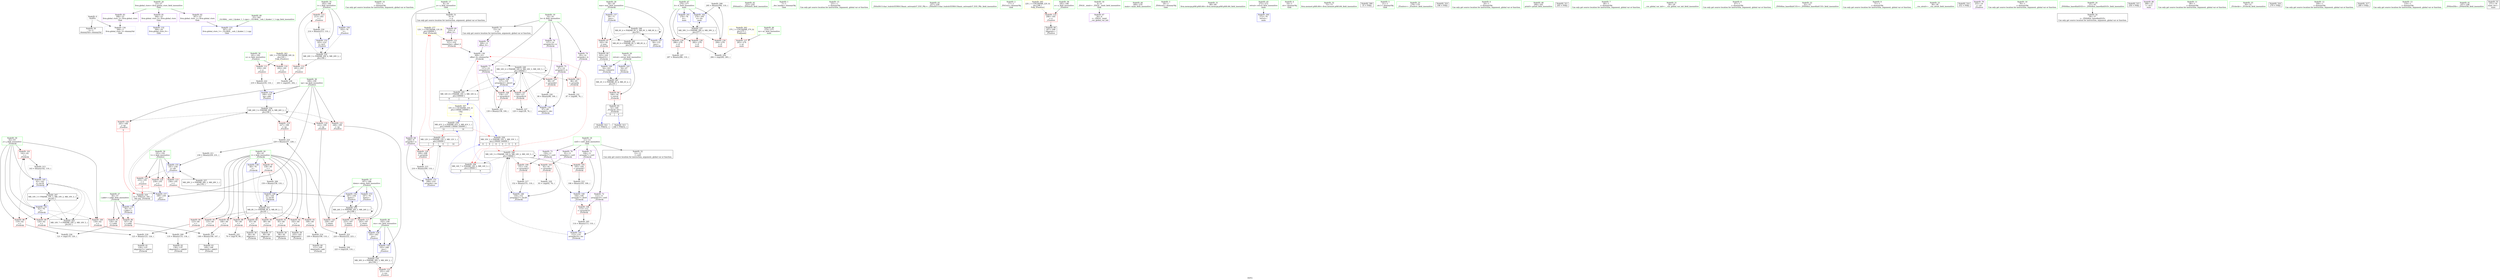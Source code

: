 digraph "SVFG" {
	label="SVFG";

	Node0x55a95d3d2b80 [shape=record,color=grey,label="{NodeID: 0\nNullPtr}"];
	Node0x55a95d3d2b80 -> Node0x55a95d3f5a70[style=solid];
	Node0x55a95d3d2b80 -> Node0x55a95d3fb0b0[style=solid];
	Node0x55a95d413070 [shape=record,color=yellow,style=double,label="{NodeID: 263\n18V_1 = ENCHI(MR_18V_0)\npts\{182 \}\nFun[_Z5solvev]}"];
	Node0x55a95d413070 -> Node0x55a95d3f53b0[style=dashed];
	Node0x55a95d413070 -> Node0x55a95d3f5480[style=dashed];
	Node0x55a95d3f4920 [shape=record,color=red,label="{NodeID: 97\n158\<--60\n\<--i\n_Z5checki\n}"];
	Node0x55a95d3f4920 -> Node0x55a95d3f9060[style=solid];
	Node0x55a95d3f2920 [shape=record,color=green,label="{NodeID: 14\n155\<--1\n\<--dummyObj\nCan only get source location for instruction, argument, global var or function.}"];
	Node0x55a95d413d40 [shape=record,color=yellow,style=double,label="{NodeID: 277\n12V_1 = ENCHI(MR_12V_0)\npts\{100000 \}\nFun[_Z5checki]}"];
	Node0x55a95d413d40 -> Node0x55a95d3fade0[style=dashed];
	Node0x55a95d3f5480 [shape=record,color=red,label="{NodeID: 111\n218\<--181\n\<--n\n_Z5solvev\n}"];
	Node0x55a95d3f5480 -> Node0x55a95d4016d0[style=solid];
	Node0x55a95d3f36c0 [shape=record,color=green,label="{NodeID: 28\n58\<--59\nwas\<--was_field_insensitive\n_Z5checki\n}"];
	Node0x55a95d3f36c0 -> Node0x55a95d3f7a00[style=solid];
	Node0x55a95d3f36c0 -> Node0x55a95d3fb350[style=solid];
	Node0x55a95d3f36c0 -> Node0x55a95d3fbb70[style=solid];
	Node0x55a95d4001d0 [shape=record,color=grey,label="{NodeID: 208\n295 = Binary(294, 110, )\n}"];
	Node0x55a95d4001d0 -> Node0x55a95d3fc7a0[style=solid];
	Node0x55a95d3fa900 [shape=record,color=red,label="{NodeID: 125\n251\<--193\n\<--res\n_Z5solvev\n}"];
	Node0x55a95d3f42e0 [shape=record,color=green,label="{NodeID: 42\n253\<--254\n_ZNSolsEi\<--_ZNSolsEi_field_insensitive\n}"];
	Node0x55a95d4016d0 [shape=record,color=grey,label="{NodeID: 222\n219 = Binary(218, 110, )\n}"];
	Node0x55a95d4016d0 -> Node0x55a95d3fc120[style=solid];
	Node0x55a95d3fb4f0 [shape=record,color=blue,label="{NodeID: 139\n97\<--99\narrayidx5\<--dec\n_Z5checki\n}"];
	Node0x55a95d3fb4f0 -> Node0x55a95d40ec20[style=dashed];
	Node0x55a95d3f6040 [shape=record,color=black,label="{NodeID: 56\n84\<--83\nidxprom\<--\n_Z5checki\n}"];
	Node0x55a95d3fc050 [shape=record,color=blue,label="{NodeID: 153\n187\<--76\ndown\<--\n_Z5solvev\n}"];
	Node0x55a95d3fc050 -> Node0x55a95d410e20[style=dashed];
	Node0x55a95d3f6ba0 [shape=record,color=purple,label="{NodeID: 70\n91\<--11\narrayidx2\<--cntE\n_Z5checki\n}"];
	Node0x55a95d3f6ba0 -> Node0x55a95d3f4e00[style=solid];
	Node0x55a95d3f7790 [shape=record,color=red,label="{NodeID: 84\n166\<--54\n\<--retval\n_Z5checki\n}"];
	Node0x55a95d3f7790 -> Node0x55a95d3f6790[style=solid];
	Node0x55a95d3e2380 [shape=record,color=green,label="{NodeID: 1\n7\<--1\n__dso_handle\<--dummyObj\nGlob }"];
	Node0x55a95d3f49f0 [shape=record,color=red,label="{NodeID: 98\n119\<--62\n\<--j\n_Z5checki\n}"];
	Node0x55a95d3f49f0 -> Node0x55a95d401cd0[style=solid];
	Node0x55a95d3f2a20 [shape=record,color=green,label="{NodeID: 15\n231\<--1\n\<--dummyObj\nCan only get source location for instruction, argument, global var or function.}"];
	Node0x55a95d3f5550 [shape=record,color=red,label="{NodeID: 112\n201\<--183\n\<--i\n_Z5solvev\n}"];
	Node0x55a95d3f5550 -> Node0x55a95d401fd0[style=solid];
	Node0x55a95d3f3790 [shape=record,color=green,label="{NodeID: 29\n60\<--61\ni\<--i_field_insensitive\n_Z5checki\n}"];
	Node0x55a95d3f3790 -> Node0x55a95d3f7ad0[style=solid];
	Node0x55a95d3f3790 -> Node0x55a95d3f7ba0[style=solid];
	Node0x55a95d3f3790 -> Node0x55a95d3f7c70[style=solid];
	Node0x55a95d3f3790 -> Node0x55a95d3f7d40[style=solid];
	Node0x55a95d3f3790 -> Node0x55a95d3f7e10[style=solid];
	Node0x55a95d3f3790 -> Node0x55a95d3f7ee0[style=solid];
	Node0x55a95d3f3790 -> Node0x55a95d3f7fb0[style=solid];
	Node0x55a95d3f3790 -> Node0x55a95d3f8080[style=solid];
	Node0x55a95d3f3790 -> Node0x55a95d3f4850[style=solid];
	Node0x55a95d3f3790 -> Node0x55a95d3f4920[style=solid];
	Node0x55a95d3f3790 -> Node0x55a95d3fb420[style=solid];
	Node0x55a95d3f3790 -> Node0x55a95d3fbc40[style=solid];
	Node0x55a95d400350 [shape=record,color=grey,label="{NodeID: 209\n135 = Binary(133, 134, )\n}"];
	Node0x55a95d400350 -> Node0x55a95d3f6520[style=solid];
	Node0x55a95d3fa9d0 [shape=record,color=red,label="{NodeID: 126\n209\<--208\n\<--arrayidx\n_Z5solvev\n}"];
	Node0x55a95d3fa9d0 -> Node0x55a95d400c50[style=solid];
	Node0x55a95d3f43e0 [shape=record,color=green,label="{NodeID: 43\n257\<--258\n_ZStlsISt11char_traitsIcEERSt13basic_ostreamIcT_ES5_PKc\<--_ZStlsISt11char_traitsIcEERSt13basic_ostreamIcT_ES5_PKc_field_insensitive\n}"];
	Node0x55a95d401850 [shape=record,color=grey,label="{NodeID: 223\n224 = Binary(222, 223, )\n}"];
	Node0x55a95d401850 -> Node0x55a95d4022d0[style=solid];
	Node0x55a95d3fb5c0 [shape=record,color=blue,label="{NodeID: 140\n104\<--106\narrayidx7\<--dec8\n_Z5checki\n}"];
	Node0x55a95d3fb5c0 -> Node0x55a95d3f5070[style=dashed];
	Node0x55a95d3fb5c0 -> Node0x55a95d3fb690[style=dashed];
	Node0x55a95d3f6110 [shape=record,color=black,label="{NodeID: 57\n90\<--89\nidxprom1\<--\n_Z5checki\n}"];
	Node0x55a95d40afc0 [shape=record,color=black,label="{NodeID: 237\nMR_39V_3 = PHI(MR_39V_4, MR_39V_2, )\npts\{277 \}\n}"];
	Node0x55a95d40afc0 -> Node0x55a95d3fab70[style=dashed];
	Node0x55a95d40afc0 -> Node0x55a95d3fac40[style=dashed];
	Node0x55a95d40afc0 -> Node0x55a95d3fad10[style=dashed];
	Node0x55a95d40afc0 -> Node0x55a95d3fc7a0[style=dashed];
	Node0x55a95d3fc120 [shape=record,color=blue,label="{NodeID: 154\n189\<--219\nup\<--add\n_Z5solvev\n}"];
	Node0x55a95d3fc120 -> Node0x55a95d411320[style=dashed];
	Node0x55a95d3f6c70 [shape=record,color=purple,label="{NodeID: 71\n104\<--11\narrayidx7\<--cntE\n_Z5checki\n}"];
	Node0x55a95d3f6c70 -> Node0x55a95d3f4fa0[style=solid];
	Node0x55a95d3f6c70 -> Node0x55a95d3fb5c0[style=solid];
	Node0x55a95d40f620 [shape=record,color=black,label="{NodeID: 251\nMR_8V_3 = PHI(MR_8V_4, MR_8V_2, )\npts\{61 \}\n}"];
	Node0x55a95d40f620 -> Node0x55a95d3f7ad0[style=dashed];
	Node0x55a95d40f620 -> Node0x55a95d3f7ba0[style=dashed];
	Node0x55a95d40f620 -> Node0x55a95d3f7c70[style=dashed];
	Node0x55a95d40f620 -> Node0x55a95d3f7d40[style=dashed];
	Node0x55a95d40f620 -> Node0x55a95d3f7e10[style=dashed];
	Node0x55a95d40f620 -> Node0x55a95d3f7ee0[style=dashed];
	Node0x55a95d40f620 -> Node0x55a95d3f7fb0[style=dashed];
	Node0x55a95d40f620 -> Node0x55a95d3f8080[style=dashed];
	Node0x55a95d40f620 -> Node0x55a95d3f4850[style=dashed];
	Node0x55a95d40f620 -> Node0x55a95d3f4920[style=dashed];
	Node0x55a95d40f620 -> Node0x55a95d3fbc40[style=dashed];
	Node0x55a95d3f7860 [shape=record,color=red,label="{NodeID: 85\n120\<--56\n\<--l.addr\n_Z5checki\n}"];
	Node0x55a95d3f7860 -> Node0x55a95d401cd0[style=solid];
	Node0x55a95d3e2410 [shape=record,color=green,label="{NodeID: 2\n17\<--1\n_ZSt3cin\<--dummyObj\nGlob }"];
	Node0x55a95d413260 [shape=record,color=yellow,style=double,label="{NodeID: 265\n22V_1 = ENCHI(MR_22V_0)\npts\{186 \}\nFun[_Z5solvev]}"];
	Node0x55a95d413260 -> Node0x55a95d3f56f0[style=dashed];
	Node0x55a95d3f4ac0 [shape=record,color=red,label="{NodeID: 99\n124\<--62\n\<--j\n_Z5checki\n}"];
	Node0x55a95d3f4ac0 -> Node0x55a95d4010d0[style=solid];
	Node0x55a95d3f2b20 [shape=record,color=green,label="{NodeID: 16\n4\<--6\n_ZStL8__ioinit\<--_ZStL8__ioinit_field_insensitive\nGlob }"];
	Node0x55a95d3f2b20 -> Node0x55a95d3f6930[style=solid];
	Node0x55a95d3f5620 [shape=record,color=red,label="{NodeID: 113\n213\<--183\n\<--i\n_Z5solvev\n}"];
	Node0x55a95d3f5620 -> Node0x55a95d400dd0[style=solid];
	Node0x55a95d3f3860 [shape=record,color=green,label="{NodeID: 30\n62\<--63\nj\<--j_field_insensitive\n_Z5checki\n}"];
	Node0x55a95d3f3860 -> Node0x55a95d3f49f0[style=solid];
	Node0x55a95d3f3860 -> Node0x55a95d3f4ac0[style=solid];
	Node0x55a95d3f3860 -> Node0x55a95d3f4b90[style=solid];
	Node0x55a95d3f3860 -> Node0x55a95d3f4c60[style=solid];
	Node0x55a95d3f3860 -> Node0x55a95d3fb760[style=solid];
	Node0x55a95d3f3860 -> Node0x55a95d3fb9d0[style=solid];
	Node0x55a95d4004d0 [shape=record,color=grey,label="{NodeID: 210\n229 = Binary(227, 228, )\n}"];
	Node0x55a95d4004d0 -> Node0x55a95d400650[style=solid];
	Node0x55a95d3faaa0 [shape=record,color=red,label="{NodeID: 127\n283\<--274\n\<--nc\nmain\n}"];
	Node0x55a95d3faaa0 -> Node0x55a95d4019d0[style=solid];
	Node0x55a95d3f44e0 [shape=record,color=green,label="{NodeID: 44\n269\<--270\nmain\<--main_field_insensitive\n}"];
	Node0x55a95d4165a0 [shape=record,color=yellow,style=double,label="{NodeID: 307\n33V_4 = CSCHI(MR_33V_2)\npts\{130000 160000 \}\nCS[]|{<s0>14}}"];
	Node0x55a95d4165a0:s0 -> Node0x55a95d40b4c0[style=dashed,color=blue];
	Node0x55a95d4019d0 [shape=record,color=grey,label="{NodeID: 224\n284 = cmp(282, 283, )\n}"];
	Node0x55a95d3fb690 [shape=record,color=blue,label="{NodeID: 141\n112\<--114\narrayidx10\<--inc\n_Z5checki\n}"];
	Node0x55a95d3fb690 -> Node0x55a95d40e720[style=dashed];
	Node0x55a95d3f61e0 [shape=record,color=black,label="{NodeID: 58\n96\<--95\nidxprom4\<--\n_Z5checki\n}"];
	Node0x55a95d40b4c0 [shape=record,color=black,label="{NodeID: 238\nMR_41V_2 = PHI(MR_41V_3, MR_41V_1, )\npts\{100000 130000 160000 \}\n|{<s0>14|<s1>14}}"];
	Node0x55a95d40b4c0:s0 -> Node0x55a95d409bc0[style=dashed,color=red];
	Node0x55a95d40b4c0:s1 -> Node0x55a95d411d20[style=dashed,color=red];
	Node0x55a95d3fc1f0 [shape=record,color=blue,label="{NodeID: 155\n191\<--230\nt\<--div\n_Z5solvev\n}"];
	Node0x55a95d3fc1f0 -> Node0x55a95d3fa690[style=dashed];
	Node0x55a95d3fc1f0 -> Node0x55a95d3fa760[style=dashed];
	Node0x55a95d3fc1f0 -> Node0x55a95d3fa830[style=dashed];
	Node0x55a95d3fc1f0 -> Node0x55a95d411820[style=dashed];
	Node0x55a95d3f6d40 [shape=record,color=purple,label="{NodeID: 72\n112\<--11\narrayidx10\<--cntE\n_Z5checki\n}"];
	Node0x55a95d3f6d40 -> Node0x55a95d3f5070[style=solid];
	Node0x55a95d3f6d40 -> Node0x55a95d3fb690[style=solid];
	Node0x55a95d3f7930 [shape=record,color=red,label="{NodeID: 86\n147\<--56\n\<--l.addr\n_Z5checki\n}"];
	Node0x55a95d3f7930 -> Node0x55a95d401250[style=solid];
	Node0x55a95d3e24a0 [shape=record,color=green,label="{NodeID: 3\n18\<--1\n_ZSt4cout\<--dummyObj\nGlob }"];
	Node0x55a95d3f4b90 [shape=record,color=red,label="{NodeID: 100\n134\<--62\n\<--j\n_Z5checki\n}"];
	Node0x55a95d3f4b90 -> Node0x55a95d400350[style=solid];
	Node0x55a95d3f2c20 [shape=record,color=green,label="{NodeID: 17\n8\<--10\na\<--a_field_insensitive\nGlob }"];
	Node0x55a95d3f2c20 -> Node0x55a95d3f5b70[style=solid];
	Node0x55a95d3f2c20 -> Node0x55a95d3f6a00[style=solid];
	Node0x55a95d3f56f0 [shape=record,color=red,label="{NodeID: 114\n206\<--185\n\<--x\n_Z5solvev\n}"];
	Node0x55a95d3f56f0 -> Node0x55a95d3f6860[style=solid];
	Node0x55a95d3f3930 [shape=record,color=green,label="{NodeID: 31\n68\<--69\nllvm.memcpy.p0i8.p0i8.i64\<--llvm.memcpy.p0i8.p0i8.i64_field_insensitive\n}"];
	Node0x55a95d400650 [shape=record,color=grey,label="{NodeID: 211\n230 = Binary(229, 231, )\n}"];
	Node0x55a95d400650 -> Node0x55a95d3fc1f0[style=solid];
	Node0x55a95d3fab70 [shape=record,color=red,label="{NodeID: 128\n282\<--276\n\<--it\nmain\n}"];
	Node0x55a95d3fab70 -> Node0x55a95d4019d0[style=solid];
	Node0x55a95d3f45e0 [shape=record,color=green,label="{NodeID: 45\n272\<--273\nretval\<--retval_field_insensitive\nmain\n}"];
	Node0x55a95d3f45e0 -> Node0x55a95d3fc600[style=solid];
	Node0x55a95d401b50 [shape=record,color=grey,label="{NodeID: 225\n79 = cmp(78, 80, )\n}"];
	Node0x55a95d3fb760 [shape=record,color=blue,label="{NodeID: 142\n62\<--76\nj\<--\n_Z5checki\n}"];
	Node0x55a95d3fb760 -> Node0x55a95d3f49f0[style=dashed];
	Node0x55a95d3fb760 -> Node0x55a95d3f4ac0[style=dashed];
	Node0x55a95d3fb760 -> Node0x55a95d3f4b90[style=dashed];
	Node0x55a95d3fb760 -> Node0x55a95d3f4c60[style=dashed];
	Node0x55a95d3fb760 -> Node0x55a95d3fb9d0[style=dashed];
	Node0x55a95d3fb760 -> Node0x55a95d40ce20[style=dashed];
	Node0x55a95d3fb760 -> Node0x55a95d40e220[style=dashed];
	Node0x55a95d3f62b0 [shape=record,color=black,label="{NodeID: 59\n103\<--102\nidxprom6\<--\n_Z5checki\n}"];
	Node0x55a95d3fc2c0 [shape=record,color=blue,label="{NodeID: 156\n187\<--236\ndown\<--\n_Z5solvev\n}"];
	Node0x55a95d3fc2c0 -> Node0x55a95d410e20[style=dashed];
	Node0x55a95d3f6e10 [shape=record,color=purple,label="{NodeID: 73\n150\<--11\narrayidx27\<--cntE\n_Z5checki\n}"];
	Node0x55a95d3f6e10 -> Node0x55a95d3f52e0[style=solid];
	Node0x55a95d3f6e10 -> Node0x55a95d3fbaa0[style=solid];
	Node0x55a95d3f7a00 [shape=record,color=red,label="{NodeID: 87\n162\<--58\n\<--was\n_Z5checki\n}"];
	Node0x55a95d3f7a00 -> Node0x55a95d3f66c0[style=solid];
	Node0x55a95d3e2530 [shape=record,color=green,label="{NodeID: 4\n19\<--1\n.str\<--dummyObj\nGlob }"];
	Node0x55a95d3f4c60 [shape=record,color=red,label="{NodeID: 101\n142\<--62\n\<--j\n_Z5checki\n}"];
	Node0x55a95d3f4c60 -> Node0x55a95d400950[style=solid];
	Node0x55a95d3f2d20 [shape=record,color=green,label="{NodeID: 18\n11\<--13\ncntE\<--cntE_field_insensitive\nGlob }"];
	Node0x55a95d3f2d20 -> Node0x55a95d3f5c70[style=solid];
	Node0x55a95d3f2d20 -> Node0x55a95d3f6ba0[style=solid];
	Node0x55a95d3f2d20 -> Node0x55a95d3f6c70[style=solid];
	Node0x55a95d3f2d20 -> Node0x55a95d3f6d40[style=solid];
	Node0x55a95d3f2d20 -> Node0x55a95d3f6e10[style=solid];
	Node0x55a95d3f57c0 [shape=record,color=red,label="{NodeID: 115\n223\<--187\n\<--down\n_Z5solvev\n}"];
	Node0x55a95d3f57c0 -> Node0x55a95d401850[style=solid];
	Node0x55a95d3f3a30 [shape=record,color=green,label="{NodeID: 32\n72\<--73\nllvm.memset.p0i8.i64\<--llvm.memset.p0i8.i64_field_insensitive\n}"];
	Node0x55a95d4007d0 [shape=record,color=grey,label="{NodeID: 212\n106 = Binary(105, 100, )\n}"];
	Node0x55a95d4007d0 -> Node0x55a95d3fb5c0[style=solid];
	Node0x55a95d3fac40 [shape=record,color=red,label="{NodeID: 129\n286\<--276\n\<--it\nmain\n}"];
	Node0x55a95d3fac40 -> Node0x55a95d400050[style=solid];
	Node0x55a95d3f46b0 [shape=record,color=green,label="{NodeID: 46\n274\<--275\nnc\<--nc_field_insensitive\nmain\n}"];
	Node0x55a95d3f46b0 -> Node0x55a95d3faaa0[style=solid];
	Node0x55a95d423ea0 [shape=record,color=black,label="{NodeID: 309\n35 = PHI()\n}"];
	Node0x55a95d401cd0 [shape=record,color=grey,label="{NodeID: 226\n121 = cmp(119, 120, )\n}"];
	Node0x55a95d3fb830 [shape=record,color=blue,label="{NodeID: 143\n54\<--67\nretval\<--\n_Z5checki\n}"];
	Node0x55a95d3fb830 -> Node0x55a95d40c420[style=dashed];
	Node0x55a95d3f6380 [shape=record,color=black,label="{NodeID: 60\n111\<--109\nidxprom9\<--add\n_Z5checki\n}"];
	Node0x55a95d3fc390 [shape=record,color=blue,label="{NodeID: 157\n189\<--239\nup\<--\n_Z5solvev\n}"];
	Node0x55a95d3fc390 -> Node0x55a95d411320[style=dashed];
	Node0x55a95d3f6ee0 [shape=record,color=purple,label="{NodeID: 74\n85\<--14\narrayidx\<--b\n_Z5checki\n}"];
	Node0x55a95d3f6ee0 -> Node0x55a95d3f4d30[style=solid];
	Node0x55a95d3f7ad0 [shape=record,color=red,label="{NodeID: 88\n78\<--60\n\<--i\n_Z5checki\n}"];
	Node0x55a95d3f7ad0 -> Node0x55a95d401b50[style=solid];
	Node0x55a95d3f23e0 [shape=record,color=green,label="{NodeID: 5\n21\<--1\n.str.1\<--dummyObj\nGlob }"];
	Node0x55a95d3f4d30 [shape=record,color=red,label="{NodeID: 102\n86\<--85\n\<--arrayidx\n_Z5checki\n}"];
	Node0x55a95d3f4d30 -> Node0x55a95d402450[style=solid];
	Node0x55a95d3f2e20 [shape=record,color=green,label="{NodeID: 19\n14\<--16\nb\<--b_field_insensitive\nGlob }"];
	Node0x55a95d3f2e20 -> Node0x55a95d3f5d70[style=solid];
	Node0x55a95d3f2e20 -> Node0x55a95d3f6ee0[style=solid];
	Node0x55a95d3f2e20 -> Node0x55a95d3f6fb0[style=solid];
	Node0x55a95d3f2e20 -> Node0x55a95d3f7080[style=solid];
	Node0x55a95d3f2e20 -> Node0x55a95d3f7150[style=solid];
	Node0x55a95d3fa1b0 [shape=record,color=red,label="{NodeID: 116\n228\<--187\n\<--down\n_Z5solvev\n}"];
	Node0x55a95d3fa1b0 -> Node0x55a95d4004d0[style=solid];
	Node0x55a95d3f3b30 [shape=record,color=green,label="{NodeID: 33\n178\<--179\n_Z5solvev\<--_Z5solvev_field_insensitive\n}"];
	Node0x55a95d400950 [shape=record,color=grey,label="{NodeID: 213\n143 = Binary(142, 110, )\n}"];
	Node0x55a95d400950 -> Node0x55a95d3fb9d0[style=solid];
	Node0x55a95d3fad10 [shape=record,color=red,label="{NodeID: 130\n294\<--276\n\<--it\nmain\n}"];
	Node0x55a95d3fad10 -> Node0x55a95d4001d0[style=solid];
	Node0x55a95d3f4780 [shape=record,color=green,label="{NodeID: 47\n276\<--277\nit\<--it_field_insensitive\nmain\n}"];
	Node0x55a95d3f4780 -> Node0x55a95d3fab70[style=solid];
	Node0x55a95d3f4780 -> Node0x55a95d3fac40[style=solid];
	Node0x55a95d3f4780 -> Node0x55a95d3fad10[style=solid];
	Node0x55a95d3f4780 -> Node0x55a95d3fc6d0[style=solid];
	Node0x55a95d3f4780 -> Node0x55a95d3fc7a0[style=solid];
	Node0x55a95d423fa0 [shape=record,color=black,label="{NodeID: 310\n196 = PHI()\n}"];
	Node0x55a95d401e50 [shape=record,color=grey,label="{NodeID: 227\n129 = cmp(128, 76, )\n}"];
	Node0x55a95d3fb900 [shape=record,color=blue,label="{NodeID: 144\n137\<--139\narrayidx22\<--dec23\n_Z5checki\n}"];
	Node0x55a95d3fb900 -> Node0x55a95d3f5140[style=dashed];
	Node0x55a95d3fb900 -> Node0x55a95d3f5210[style=dashed];
	Node0x55a95d3fb900 -> Node0x55a95d3fb900[style=dashed];
	Node0x55a95d3fb900 -> Node0x55a95d40d820[style=dashed];
	Node0x55a95d3fb900 -> Node0x55a95d40ec20[style=dashed];
	Node0x55a95d3f6450 [shape=record,color=black,label="{NodeID: 61\n126\<--125\nidxprom15\<--add14\n_Z5checki\n}"];
	Node0x55a95d40c420 [shape=record,color=black,label="{NodeID: 241\nMR_2V_3 = PHI(MR_2V_4, MR_2V_2, )\npts\{55 \}\n}"];
	Node0x55a95d40c420 -> Node0x55a95d3f7790[style=dashed];
	Node0x55a95d3fc460 [shape=record,color=blue,label="{NodeID: 158\n193\<--243\nres\<--\n_Z5solvev\n}"];
	Node0x55a95d3fc460 -> Node0x55a95d3fc530[style=dashed];
	Node0x55a95d3fc460 -> Node0x55a95d40a0c0[style=dashed];
	Node0x55a95d3f6fb0 [shape=record,color=purple,label="{NodeID: 75\n97\<--14\narrayidx5\<--b\n_Z5checki\n}"];
	Node0x55a95d3f6fb0 -> Node0x55a95d3f4ed0[style=solid];
	Node0x55a95d3f6fb0 -> Node0x55a95d3fb4f0[style=solid];
	Node0x55a95d410e20 [shape=record,color=black,label="{NodeID: 255\nMR_24V_3 = PHI(MR_24V_5, MR_24V_2, )\npts\{188 \}\n}"];
	Node0x55a95d410e20 -> Node0x55a95d3f57c0[style=dashed];
	Node0x55a95d410e20 -> Node0x55a95d3fa1b0[style=dashed];
	Node0x55a95d410e20 -> Node0x55a95d3fa280[style=dashed];
	Node0x55a95d410e20 -> Node0x55a95d3fc2c0[style=dashed];
	Node0x55a95d410e20 -> Node0x55a95d410e20[style=dashed];
	Node0x55a95d3f7ba0 [shape=record,color=red,label="{NodeID: 89\n83\<--60\n\<--i\n_Z5checki\n}"];
	Node0x55a95d3f7ba0 -> Node0x55a95d3f6040[style=solid];
	Node0x55a95d3f2470 [shape=record,color=green,label="{NodeID: 6\n24\<--1\n\<--dummyObj\nCan only get source location for instruction, argument, global var or function.}"];
	Node0x55a95d3f4e00 [shape=record,color=red,label="{NodeID: 103\n92\<--91\n\<--arrayidx2\n_Z5checki\n}"];
	Node0x55a95d3f4e00 -> Node0x55a95d402150[style=solid];
	Node0x55a95d3f2f20 [shape=record,color=green,label="{NodeID: 20\n23\<--27\nllvm.global_ctors\<--llvm.global_ctors_field_insensitive\nGlob }"];
	Node0x55a95d3f2f20 -> Node0x55a95d3f7490[style=solid];
	Node0x55a95d3f2f20 -> Node0x55a95d3f7590[style=solid];
	Node0x55a95d3f2f20 -> Node0x55a95d3f7690[style=solid];
	Node0x55a95d3fa280 [shape=record,color=red,label="{NodeID: 117\n243\<--187\n\<--down\n_Z5solvev\n}"];
	Node0x55a95d3fa280 -> Node0x55a95d3fc460[style=solid];
	Node0x55a95d3f3c30 [shape=record,color=green,label="{NodeID: 34\n181\<--182\nn\<--n_field_insensitive\n_Z5solvev\n}"];
	Node0x55a95d3f3c30 -> Node0x55a95d3f53b0[style=solid];
	Node0x55a95d3f3c30 -> Node0x55a95d3f5480[style=solid];
	Node0x55a95d400ad0 [shape=record,color=grey,label="{NodeID: 214\n109 = Binary(108, 110, )\n}"];
	Node0x55a95d400ad0 -> Node0x55a95d3f6380[style=solid];
	Node0x55a95d3fade0 [shape=record,color=red,label="{NodeID: 131\n311\<--310\ndummyVal\<--offset_0\n_Z5checki\n}"];
	Node0x55a95d3fade0 -> Node0x55a95d3fb280[style=solid];
	Node0x55a95d3f5870 [shape=record,color=green,label="{NodeID: 48\n290\<--291\nprintf\<--printf_field_insensitive\n}"];
	Node0x55a95d4240a0 [shape=record,color=black,label="{NodeID: 311\n205 = PHI()\n}"];
	Node0x55a95d401fd0 [shape=record,color=grey,label="{NodeID: 228\n203 = cmp(201, 202, )\n}"];
	Node0x55a95d3fb9d0 [shape=record,color=blue,label="{NodeID: 145\n62\<--143\nj\<--inc24\n_Z5checki\n}"];
	Node0x55a95d3fb9d0 -> Node0x55a95d3f49f0[style=dashed];
	Node0x55a95d3fb9d0 -> Node0x55a95d3f4ac0[style=dashed];
	Node0x55a95d3fb9d0 -> Node0x55a95d3f4b90[style=dashed];
	Node0x55a95d3fb9d0 -> Node0x55a95d3f4c60[style=dashed];
	Node0x55a95d3fb9d0 -> Node0x55a95d3fb9d0[style=dashed];
	Node0x55a95d3fb9d0 -> Node0x55a95d40ce20[style=dashed];
	Node0x55a95d3fb9d0 -> Node0x55a95d40e220[style=dashed];
	Node0x55a95d3f6520 [shape=record,color=black,label="{NodeID: 62\n136\<--135\nidxprom21\<--add20\n_Z5checki\n}"];
	Node0x55a95d40c920 [shape=record,color=black,label="{NodeID: 242\nMR_6V_6 = PHI(MR_6V_3, MR_6V_4, )\npts\{59 \}\n}"];
	Node0x55a95d3fc530 [shape=record,color=blue,label="{NodeID: 159\n193\<--248\nres\<--\n_Z5solvev\n}"];
	Node0x55a95d3fc530 -> Node0x55a95d40a0c0[style=dashed];
	Node0x55a95d3f7080 [shape=record,color=purple,label="{NodeID: 76\n127\<--14\narrayidx16\<--b\n_Z5checki\n}"];
	Node0x55a95d3f7080 -> Node0x55a95d3f5140[style=solid];
	Node0x55a95d411320 [shape=record,color=black,label="{NodeID: 256\nMR_26V_3 = PHI(MR_26V_4, MR_26V_2, )\npts\{190 \}\n}"];
	Node0x55a95d411320 -> Node0x55a95d3fa350[style=dashed];
	Node0x55a95d411320 -> Node0x55a95d3fa420[style=dashed];
	Node0x55a95d411320 -> Node0x55a95d3fa4f0[style=dashed];
	Node0x55a95d411320 -> Node0x55a95d3fa5c0[style=dashed];
	Node0x55a95d411320 -> Node0x55a95d3fc390[style=dashed];
	Node0x55a95d411320 -> Node0x55a95d411320[style=dashed];
	Node0x55a95d3f7c70 [shape=record,color=red,label="{NodeID: 90\n89\<--60\n\<--i\n_Z5checki\n}"];
	Node0x55a95d3f7c70 -> Node0x55a95d3f6110[style=solid];
	Node0x55a95d3f2500 [shape=record,color=green,label="{NodeID: 7\n66\<--1\n\<--dummyObj\nCan only get source location for instruction, argument, global var or function.}"];
	Node0x55a95d3f4ed0 [shape=record,color=red,label="{NodeID: 104\n98\<--97\n\<--arrayidx5\n_Z5checki\n}"];
	Node0x55a95d3f4ed0 -> Node0x55a95d4013d0[style=solid];
	Node0x55a95d3f3020 [shape=record,color=green,label="{NodeID: 21\n28\<--29\n__cxx_global_var_init\<--__cxx_global_var_init_field_insensitive\n}"];
	Node0x55a95d3fa350 [shape=record,color=red,label="{NodeID: 118\n222\<--189\n\<--up\n_Z5solvev\n}"];
	Node0x55a95d3fa350 -> Node0x55a95d401850[style=solid];
	Node0x55a95d3f3d00 [shape=record,color=green,label="{NodeID: 35\n183\<--184\ni\<--i_field_insensitive\n_Z5solvev\n}"];
	Node0x55a95d3f3d00 -> Node0x55a95d3f5550[style=solid];
	Node0x55a95d3f3d00 -> Node0x55a95d3f5620[style=solid];
	Node0x55a95d3f3d00 -> Node0x55a95d3fbde0[style=solid];
	Node0x55a95d3f3d00 -> Node0x55a95d3fbf80[style=solid];
	Node0x55a95d400c50 [shape=record,color=grey,label="{NodeID: 215\n210 = Binary(209, 110, )\n}"];
	Node0x55a95d400c50 -> Node0x55a95d3fbeb0[style=solid];
	Node0x55a95d3faeb0 [shape=record,color=blue,label="{NodeID: 132\n306\<--24\nllvm.global_ctors_0\<--\nGlob }"];
	Node0x55a95d3f5970 [shape=record,color=green,label="{NodeID: 49\n25\<--302\n_GLOBAL__sub_I_ilyakor_1_1.cpp\<--_GLOBAL__sub_I_ilyakor_1_1.cpp_field_insensitive\n}"];
	Node0x55a95d3f5970 -> Node0x55a95d3fafb0[style=solid];
	Node0x55a95d4241a0 [shape=record,color=black,label="{NodeID: 312\n234 = PHI(52, )\n}"];
	Node0x55a95d402150 [shape=record,color=grey,label="{NodeID: 229\n93 = cmp(92, 76, )\n}"];
	Node0x55a95d3fbaa0 [shape=record,color=blue,label="{NodeID: 146\n150\<--152\narrayidx27\<--inc28\n_Z5checki\n}"];
	Node0x55a95d3fbaa0 -> Node0x55a95d40e720[style=dashed];
	Node0x55a95d3f65f0 [shape=record,color=black,label="{NodeID: 63\n149\<--148\nidxprom26\<--add25\n_Z5checki\n}"];
	Node0x55a95d40ce20 [shape=record,color=black,label="{NodeID: 243\nMR_10V_7 = PHI(MR_10V_2, MR_10V_5, )\npts\{63 \}\n}"];
	Node0x55a95d3fc600 [shape=record,color=blue,label="{NodeID: 160\n272\<--76\nretval\<--\nmain\n}"];
	Node0x55a95d3f7150 [shape=record,color=purple,label="{NodeID: 77\n137\<--14\narrayidx22\<--b\n_Z5checki\n}"];
	Node0x55a95d3f7150 -> Node0x55a95d3f5210[style=solid];
	Node0x55a95d3f7150 -> Node0x55a95d3fb900[style=solid];
	Node0x55a95d411820 [shape=record,color=black,label="{NodeID: 257\nMR_28V_2 = PHI(MR_28V_3, MR_28V_1, )\npts\{192 \}\n}"];
	Node0x55a95d411820 -> Node0x55a95d3fc1f0[style=dashed];
	Node0x55a95d3f7d40 [shape=record,color=red,label="{NodeID: 91\n95\<--60\n\<--i\n_Z5checki\n}"];
	Node0x55a95d3f7d40 -> Node0x55a95d3f61e0[style=solid];
	Node0x55a95d3f2590 [shape=record,color=green,label="{NodeID: 8\n67\<--1\n\<--dummyObj\nCan only get source location for instruction, argument, global var or function.}"];
	Node0x55a95d3f4fa0 [shape=record,color=red,label="{NodeID: 105\n105\<--104\n\<--arrayidx7\n_Z5checki\n}"];
	Node0x55a95d3f4fa0 -> Node0x55a95d4007d0[style=solid];
	Node0x55a95d3f3120 [shape=record,color=green,label="{NodeID: 22\n32\<--33\n_ZNSt8ios_base4InitC1Ev\<--_ZNSt8ios_base4InitC1Ev_field_insensitive\n}"];
	Node0x55a95d3fa420 [shape=record,color=red,label="{NodeID: 119\n227\<--189\n\<--up\n_Z5solvev\n}"];
	Node0x55a95d3fa420 -> Node0x55a95d4004d0[style=solid];
	Node0x55a95d3f3dd0 [shape=record,color=green,label="{NodeID: 36\n185\<--186\nx\<--x_field_insensitive\n_Z5solvev\n}"];
	Node0x55a95d3f3dd0 -> Node0x55a95d3f56f0[style=solid];
	Node0x55a95d400dd0 [shape=record,color=grey,label="{NodeID: 216\n214 = Binary(213, 110, )\n}"];
	Node0x55a95d400dd0 -> Node0x55a95d3fbf80[style=solid];
	Node0x55a95d3fafb0 [shape=record,color=blue,label="{NodeID: 133\n307\<--25\nllvm.global_ctors_1\<--_GLOBAL__sub_I_ilyakor_1_1.cpp\nGlob }"];
	Node0x55a95d3f5a70 [shape=record,color=black,label="{NodeID: 50\n2\<--3\ndummyVal\<--dummyVal\n}"];
	Node0x55a95d424300 [shape=record,color=black,label="{NodeID: 313\n246 = PHI(52, )\n}"];
	Node0x55a95d4022d0 [shape=record,color=grey,label="{NodeID: 230\n225 = cmp(224, 110, )\n}"];
	Node0x55a95d3fbb70 [shape=record,color=blue,label="{NodeID: 147\n58\<--155\nwas\<--\n_Z5checki\n}"];
	Node0x55a95d3fbb70 -> Node0x55a95d40dd20[style=dashed];
	Node0x55a95d3f66c0 [shape=record,color=black,label="{NodeID: 64\n163\<--162\ntobool32\<--\n_Z5checki\n}"];
	Node0x55a95d3f66c0 -> Node0x55a95d3fbd10[style=solid];
	Node0x55a95d40d320 [shape=record,color=black,label="{NodeID: 244\nMR_14V_7 = PHI(MR_14V_2, MR_14V_3, )\npts\{130000 \}\n|{<s0>8|<s1>9}}"];
	Node0x55a95d40d320:s0 -> Node0x55a95d411d20[style=dashed,color=blue];
	Node0x55a95d40d320:s1 -> Node0x55a95d4165a0[style=dashed,color=blue];
	Node0x55a95d3fc6d0 [shape=record,color=blue,label="{NodeID: 161\n276\<--76\nit\<--\nmain\n}"];
	Node0x55a95d3fc6d0 -> Node0x55a95d40afc0[style=dashed];
	Node0x55a95d3f7220 [shape=record,color=purple,label="{NodeID: 78\n309\<--15\noffset_0\<--\n}"];
	Node0x55a95d3f7220 -> Node0x55a95d3fb280[style=solid];
	Node0x55a95d411d20 [shape=record,color=black,label="{NodeID: 258\nMR_33V_2 = PHI(MR_33V_3, MR_33V_1, )\npts\{130000 160000 \}\n|{<s0>8|<s1>8|<s2>8|<s3>9|<s4>9|<s5>9}}"];
	Node0x55a95d411d20:s0 -> Node0x55a95d3fb280[style=dashed,color=red];
	Node0x55a95d411d20:s1 -> Node0x55a95d40d320[style=dashed,color=red];
	Node0x55a95d411d20:s2 -> Node0x55a95d40e720[style=dashed,color=red];
	Node0x55a95d411d20:s3 -> Node0x55a95d3fb280[style=dashed,color=red];
	Node0x55a95d411d20:s4 -> Node0x55a95d40d320[style=dashed,color=red];
	Node0x55a95d411d20:s5 -> Node0x55a95d40e720[style=dashed,color=red];
	Node0x55a95d3f7e10 [shape=record,color=red,label="{NodeID: 92\n102\<--60\n\<--i\n_Z5checki\n}"];
	Node0x55a95d3f7e10 -> Node0x55a95d3f62b0[style=solid];
	Node0x55a95d3f2620 [shape=record,color=green,label="{NodeID: 9\n71\<--1\n\<--dummyObj\nCan only get source location for instruction, argument, global var or function.}"];
	Node0x55a95d3f5070 [shape=record,color=red,label="{NodeID: 106\n113\<--112\n\<--arrayidx10\n_Z5checki\n}"];
	Node0x55a95d3f5070 -> Node0x55a95d3f8ee0[style=solid];
	Node0x55a95d3f3220 [shape=record,color=green,label="{NodeID: 23\n38\<--39\n__cxa_atexit\<--__cxa_atexit_field_insensitive\n}"];
	Node0x55a95d3fa4f0 [shape=record,color=red,label="{NodeID: 120\n245\<--189\n\<--up\n_Z5solvev\n|{<s0>9}}"];
	Node0x55a95d3fa4f0:s0 -> Node0x55a95d4247a0[style=solid,color=red];
	Node0x55a95d3f3ea0 [shape=record,color=green,label="{NodeID: 37\n187\<--188\ndown\<--down_field_insensitive\n_Z5solvev\n}"];
	Node0x55a95d3f3ea0 -> Node0x55a95d3f57c0[style=solid];
	Node0x55a95d3f3ea0 -> Node0x55a95d3fa1b0[style=solid];
	Node0x55a95d3f3ea0 -> Node0x55a95d3fa280[style=solid];
	Node0x55a95d3f3ea0 -> Node0x55a95d3fc050[style=solid];
	Node0x55a95d3f3ea0 -> Node0x55a95d3fc2c0[style=solid];
	Node0x55a95d400f50 [shape=record,color=grey,label="{NodeID: 217\n152 = Binary(151, 110, )\n}"];
	Node0x55a95d400f50 -> Node0x55a95d3fbaa0[style=solid];
	Node0x55a95d3fb0b0 [shape=record,color=blue, style = dotted,label="{NodeID: 134\n308\<--3\nllvm.global_ctors_2\<--dummyVal\nGlob }"];
	Node0x55a95d3f5b70 [shape=record,color=black,label="{NodeID: 51\n9\<--8\n\<--a\nCan only get source location for instruction, argument, global var or function.}"];
	Node0x55a95d3f5b70 -> Node0x55a95d3f6ad0[style=solid];
	Node0x55a95d424400 [shape=record,color=black,label="{NodeID: 314\n252 = PHI()\n}"];
	Node0x55a95d402450 [shape=record,color=grey,label="{NodeID: 231\n87 = cmp(86, 76, )\n}"];
	Node0x55a95d3fbc40 [shape=record,color=blue,label="{NodeID: 148\n60\<--159\ni\<--inc30\n_Z5checki\n}"];
	Node0x55a95d3fbc40 -> Node0x55a95d40f620[style=dashed];
	Node0x55a95d3f6790 [shape=record,color=black,label="{NodeID: 65\n52\<--166\n_Z5checki_ret\<--\n_Z5checki\n|{<s0>8|<s1>9}}"];
	Node0x55a95d3f6790:s0 -> Node0x55a95d4241a0[style=solid,color=blue];
	Node0x55a95d3f6790:s1 -> Node0x55a95d424300[style=solid,color=blue];
	Node0x55a95d40d820 [shape=record,color=black,label="{NodeID: 245\nMR_16V_8 = PHI(MR_16V_3, MR_16V_6, )\npts\{160000 \}\n|{<s0>8|<s1>9}}"];
	Node0x55a95d40d820:s0 -> Node0x55a95d411d20[style=dashed,color=blue];
	Node0x55a95d40d820:s1 -> Node0x55a95d4165a0[style=dashed,color=blue];
	Node0x55a95d3fc7a0 [shape=record,color=blue,label="{NodeID: 162\n276\<--295\nit\<--inc\nmain\n}"];
	Node0x55a95d3fc7a0 -> Node0x55a95d40afc0[style=dashed];
	Node0x55a95d3f72f0 [shape=record,color=purple,label="{NodeID: 79\n255\<--19\n\<--.str\n_Z5solvev\n}"];
	Node0x55a95d3f7ee0 [shape=record,color=red,label="{NodeID: 93\n108\<--60\n\<--i\n_Z5checki\n}"];
	Node0x55a95d3f7ee0 -> Node0x55a95d400ad0[style=solid];
	Node0x55a95d3f26b0 [shape=record,color=green,label="{NodeID: 10\n76\<--1\n\<--dummyObj\nCan only get source location for instruction, argument, global var or function.}"];
	Node0x55a95d3f5140 [shape=record,color=red,label="{NodeID: 107\n128\<--127\n\<--arrayidx16\n_Z5checki\n}"];
	Node0x55a95d3f5140 -> Node0x55a95d401e50[style=solid];
	Node0x55a95d3f3320 [shape=record,color=green,label="{NodeID: 24\n37\<--43\n_ZNSt8ios_base4InitD1Ev\<--_ZNSt8ios_base4InitD1Ev_field_insensitive\n}"];
	Node0x55a95d3f3320 -> Node0x55a95d3f5e70[style=solid];
	Node0x55a95d3fa5c0 [shape=record,color=red,label="{NodeID: 121\n248\<--189\n\<--up\n_Z5solvev\n}"];
	Node0x55a95d3fa5c0 -> Node0x55a95d3fc530[style=solid];
	Node0x55a95d3f3f70 [shape=record,color=green,label="{NodeID: 38\n189\<--190\nup\<--up_field_insensitive\n_Z5solvev\n}"];
	Node0x55a95d3f3f70 -> Node0x55a95d3fa350[style=solid];
	Node0x55a95d3f3f70 -> Node0x55a95d3fa420[style=solid];
	Node0x55a95d3f3f70 -> Node0x55a95d3fa4f0[style=solid];
	Node0x55a95d3f3f70 -> Node0x55a95d3fa5c0[style=solid];
	Node0x55a95d3f3f70 -> Node0x55a95d3fc120[style=solid];
	Node0x55a95d3f3f70 -> Node0x55a95d3fc390[style=solid];
	Node0x55a95d4010d0 [shape=record,color=grey,label="{NodeID: 218\n125 = Binary(123, 124, )\n}"];
	Node0x55a95d4010d0 -> Node0x55a95d3f6450[style=solid];
	Node0x55a95d3fb1b0 [shape=record,color=blue,label="{NodeID: 135\n56\<--53\nl.addr\<--l\n_Z5checki\n}"];
	Node0x55a95d3fb1b0 -> Node0x55a95d3f7860[style=dashed];
	Node0x55a95d3fb1b0 -> Node0x55a95d3f7930[style=dashed];
	Node0x55a95d3f5c70 [shape=record,color=black,label="{NodeID: 52\n12\<--11\n\<--cntE\nCan only get source location for instruction, argument, global var or function.}"];
	Node0x55a95d424500 [shape=record,color=black,label="{NodeID: 315\n256 = PHI()\n}"];
	Node0x55a95d4096c0 [shape=record,color=black,label="{NodeID: 232\nMR_20V_3 = PHI(MR_20V_4, MR_20V_2, )\npts\{184 \}\n}"];
	Node0x55a95d4096c0 -> Node0x55a95d3f5550[style=dashed];
	Node0x55a95d4096c0 -> Node0x55a95d3f5620[style=dashed];
	Node0x55a95d4096c0 -> Node0x55a95d3fbf80[style=dashed];
	Node0x55a95d3fbd10 [shape=record,color=blue,label="{NodeID: 149\n54\<--163\nretval\<--tobool32\n_Z5checki\n}"];
	Node0x55a95d3fbd10 -> Node0x55a95d40c420[style=dashed];
	Node0x55a95d3f6860 [shape=record,color=black,label="{NodeID: 66\n207\<--206\nidxprom\<--\n_Z5solvev\n}"];
	Node0x55a95d40dd20 [shape=record,color=black,label="{NodeID: 246\nMR_6V_4 = PHI(MR_6V_5, MR_6V_3, MR_6V_4, )\npts\{59 \}\n}"];
	Node0x55a95d40dd20 -> Node0x55a95d3f7a00[style=dashed];
	Node0x55a95d40dd20 -> Node0x55a95d3fbb70[style=dashed];
	Node0x55a95d40dd20 -> Node0x55a95d40c920[style=dashed];
	Node0x55a95d40dd20 -> Node0x55a95d40dd20[style=dashed];
	Node0x55a95d3f73c0 [shape=record,color=purple,label="{NodeID: 80\n288\<--21\n\<--.str.1\nmain\n}"];
	Node0x55a95d3f7fb0 [shape=record,color=red,label="{NodeID: 94\n123\<--60\n\<--i\n_Z5checki\n}"];
	Node0x55a95d3f7fb0 -> Node0x55a95d4010d0[style=solid];
	Node0x55a95d3f2740 [shape=record,color=green,label="{NodeID: 11\n80\<--1\n\<--dummyObj\nCan only get source location for instruction, argument, global var or function.}"];
	Node0x55a95d3f5210 [shape=record,color=red,label="{NodeID: 108\n138\<--137\n\<--arrayidx22\n_Z5checki\n}"];
	Node0x55a95d3f5210 -> Node0x55a95d401550[style=solid];
	Node0x55a95d3f3420 [shape=record,color=green,label="{NodeID: 25\n50\<--51\n_Z5checki\<--_Z5checki_field_insensitive\n}"];
	Node0x55a95d3f8ee0 [shape=record,color=grey,label="{NodeID: 205\n114 = Binary(113, 110, )\n}"];
	Node0x55a95d3f8ee0 -> Node0x55a95d3fb690[style=solid];
	Node0x55a95d3fa690 [shape=record,color=red,label="{NodeID: 122\n233\<--191\n\<--t\n_Z5solvev\n|{<s0>8}}"];
	Node0x55a95d3fa690:s0 -> Node0x55a95d4247a0[style=solid,color=red];
	Node0x55a95d3f4040 [shape=record,color=green,label="{NodeID: 39\n191\<--192\nt\<--t_field_insensitive\n_Z5solvev\n}"];
	Node0x55a95d3f4040 -> Node0x55a95d3fa690[style=solid];
	Node0x55a95d3f4040 -> Node0x55a95d3fa760[style=solid];
	Node0x55a95d3f4040 -> Node0x55a95d3fa830[style=solid];
	Node0x55a95d3f4040 -> Node0x55a95d3fc1f0[style=solid];
	Node0x55a95d401250 [shape=record,color=grey,label="{NodeID: 219\n148 = Binary(146, 147, )\n}"];
	Node0x55a95d401250 -> Node0x55a95d3f65f0[style=solid];
	Node0x55a95d3fb280 [shape=record,color=blue, style = dotted,label="{NodeID: 136\n309\<--311\noffset_0\<--dummyVal\n_Z5checki\n}"];
	Node0x55a95d3fb280 -> Node0x55a95d40d820[style=dashed];
	Node0x55a95d3fb280 -> Node0x55a95d40ec20[style=dashed];
	Node0x55a95d3f5d70 [shape=record,color=black,label="{NodeID: 53\n15\<--14\n\<--b\nCan only get source location for instruction, argument, global var or function.}"];
	Node0x55a95d3f5d70 -> Node0x55a95d3f7220[style=solid];
	Node0x55a95d4245d0 [shape=record,color=black,label="{NodeID: 316\n279 = PHI()\n}"];
	Node0x55a95d409bc0 [shape=record,color=black,label="{NodeID: 233\nMR_12V_2 = PHI(MR_12V_3, MR_12V_1, )\npts\{100000 \}\n|{|<s2>8|<s3>9|<s4>14}}"];
	Node0x55a95d409bc0 -> Node0x55a95d3fa9d0[style=dashed];
	Node0x55a95d409bc0 -> Node0x55a95d3fbeb0[style=dashed];
	Node0x55a95d409bc0:s2 -> Node0x55a95d413d40[style=dashed,color=red];
	Node0x55a95d409bc0:s3 -> Node0x55a95d413d40[style=dashed,color=red];
	Node0x55a95d409bc0:s4 -> Node0x55a95d40b4c0[style=dashed,color=blue];
	Node0x55a95d3fbde0 [shape=record,color=blue,label="{NodeID: 150\n183\<--76\ni\<--\n_Z5solvev\n}"];
	Node0x55a95d3fbde0 -> Node0x55a95d4096c0[style=dashed];
	Node0x55a95d3f6930 [shape=record,color=purple,label="{NodeID: 67\n34\<--4\n\<--_ZStL8__ioinit\n__cxx_global_var_init\n}"];
	Node0x55a95d40e220 [shape=record,color=black,label="{NodeID: 247\nMR_10V_3 = PHI(MR_10V_5, MR_10V_2, MR_10V_3, )\npts\{63 \}\n}"];
	Node0x55a95d40e220 -> Node0x55a95d3fb760[style=dashed];
	Node0x55a95d40e220 -> Node0x55a95d40ce20[style=dashed];
	Node0x55a95d40e220 -> Node0x55a95d40e220[style=dashed];
	Node0x55a95d3f7490 [shape=record,color=purple,label="{NodeID: 81\n306\<--23\nllvm.global_ctors_0\<--llvm.global_ctors\nGlob }"];
	Node0x55a95d3f7490 -> Node0x55a95d3faeb0[style=solid];
	Node0x55a95d3f8080 [shape=record,color=red,label="{NodeID: 95\n133\<--60\n\<--i\n_Z5checki\n}"];
	Node0x55a95d3f8080 -> Node0x55a95d400350[style=solid];
	Node0x55a95d3f27d0 [shape=record,color=green,label="{NodeID: 12\n100\<--1\n\<--dummyObj\nCan only get source location for instruction, argument, global var or function.}"];
	Node0x55a95d3f52e0 [shape=record,color=red,label="{NodeID: 109\n151\<--150\n\<--arrayidx27\n_Z5checki\n}"];
	Node0x55a95d3f52e0 -> Node0x55a95d400f50[style=solid];
	Node0x55a95d3f3520 [shape=record,color=green,label="{NodeID: 26\n54\<--55\nretval\<--retval_field_insensitive\n_Z5checki\n}"];
	Node0x55a95d3f3520 -> Node0x55a95d3f7790[style=solid];
	Node0x55a95d3f3520 -> Node0x55a95d3fb830[style=solid];
	Node0x55a95d3f3520 -> Node0x55a95d3fbd10[style=solid];
	Node0x55a95d3f9060 [shape=record,color=grey,label="{NodeID: 206\n159 = Binary(158, 110, )\n}"];
	Node0x55a95d3f9060 -> Node0x55a95d3fbc40[style=solid];
	Node0x55a95d3fa760 [shape=record,color=red,label="{NodeID: 123\n236\<--191\n\<--t\n_Z5solvev\n}"];
	Node0x55a95d3fa760 -> Node0x55a95d3fc2c0[style=solid];
	Node0x55a95d3f4110 [shape=record,color=green,label="{NodeID: 40\n193\<--194\nres\<--res_field_insensitive\n_Z5solvev\n}"];
	Node0x55a95d3f4110 -> Node0x55a95d3fa900[style=solid];
	Node0x55a95d3f4110 -> Node0x55a95d3fc460[style=solid];
	Node0x55a95d3f4110 -> Node0x55a95d3fc530[style=solid];
	Node0x55a95d4013d0 [shape=record,color=grey,label="{NodeID: 220\n99 = Binary(98, 100, )\n}"];
	Node0x55a95d4013d0 -> Node0x55a95d3fb4f0[style=solid];
	Node0x55a95d3fb350 [shape=record,color=blue,label="{NodeID: 137\n58\<--71\nwas\<--\n_Z5checki\n}"];
	Node0x55a95d3fb350 -> Node0x55a95d3f7a00[style=dashed];
	Node0x55a95d3fb350 -> Node0x55a95d40c920[style=dashed];
	Node0x55a95d3fb350 -> Node0x55a95d40dd20[style=dashed];
	Node0x55a95d3f5e70 [shape=record,color=black,label="{NodeID: 54\n36\<--37\n\<--_ZNSt8ios_base4InitD1Ev\nCan only get source location for instruction, argument, global var or function.}"];
	Node0x55a95d4246a0 [shape=record,color=black,label="{NodeID: 317\n289 = PHI()\n}"];
	Node0x55a95d40a0c0 [shape=record,color=black,label="{NodeID: 234\nMR_30V_4 = PHI(MR_30V_3, MR_30V_2, )\npts\{194 \}\n}"];
	Node0x55a95d40a0c0 -> Node0x55a95d3fa900[style=dashed];
	Node0x55a95d3fbeb0 [shape=record,color=blue,label="{NodeID: 151\n208\<--210\narrayidx\<--inc\n_Z5solvev\n}"];
	Node0x55a95d3fbeb0 -> Node0x55a95d409bc0[style=dashed];
	Node0x55a95d3f6a00 [shape=record,color=purple,label="{NodeID: 68\n208\<--8\narrayidx\<--a\n_Z5solvev\n}"];
	Node0x55a95d3f6a00 -> Node0x55a95d3fa9d0[style=solid];
	Node0x55a95d3f6a00 -> Node0x55a95d3fbeb0[style=solid];
	Node0x55a95d40e720 [shape=record,color=black,label="{NodeID: 248\nMR_14V_3 = PHI(MR_14V_6, MR_14V_2, MR_14V_5, )\npts\{130000 \}\n}"];
	Node0x55a95d40e720 -> Node0x55a95d3f4e00[style=dashed];
	Node0x55a95d40e720 -> Node0x55a95d3f4fa0[style=dashed];
	Node0x55a95d40e720 -> Node0x55a95d3f52e0[style=dashed];
	Node0x55a95d40e720 -> Node0x55a95d3fb5c0[style=dashed];
	Node0x55a95d40e720 -> Node0x55a95d3fbaa0[style=dashed];
	Node0x55a95d40e720 -> Node0x55a95d40d320[style=dashed];
	Node0x55a95d40e720 -> Node0x55a95d40e720[style=dashed];
	Node0x55a95d3f7590 [shape=record,color=purple,label="{NodeID: 82\n307\<--23\nllvm.global_ctors_1\<--llvm.global_ctors\nGlob }"];
	Node0x55a95d3f7590 -> Node0x55a95d3fafb0[style=solid];
	Node0x55a95d412f90 [shape=record,color=yellow,style=double,label="{NodeID: 262\n37V_1 = ENCHI(MR_37V_0)\npts\{275 \}\nFun[main]}"];
	Node0x55a95d412f90 -> Node0x55a95d3faaa0[style=dashed];
	Node0x55a95d3f4850 [shape=record,color=red,label="{NodeID: 96\n146\<--60\n\<--i\n_Z5checki\n}"];
	Node0x55a95d3f4850 -> Node0x55a95d401250[style=solid];
	Node0x55a95d3f2860 [shape=record,color=green,label="{NodeID: 13\n110\<--1\n\<--dummyObj\nCan only get source location for instruction, argument, global var or function.}"];
	Node0x55a95d3f53b0 [shape=record,color=red,label="{NodeID: 110\n202\<--181\n\<--n\n_Z5solvev\n}"];
	Node0x55a95d3f53b0 -> Node0x55a95d401fd0[style=solid];
	Node0x55a95d3f35f0 [shape=record,color=green,label="{NodeID: 27\n56\<--57\nl.addr\<--l.addr_field_insensitive\n_Z5checki\n}"];
	Node0x55a95d3f35f0 -> Node0x55a95d3f7860[style=solid];
	Node0x55a95d3f35f0 -> Node0x55a95d3f7930[style=solid];
	Node0x55a95d3f35f0 -> Node0x55a95d3fb1b0[style=solid];
	Node0x55a95d400050 [shape=record,color=grey,label="{NodeID: 207\n287 = Binary(286, 110, )\n}"];
	Node0x55a95d3fa830 [shape=record,color=red,label="{NodeID: 124\n239\<--191\n\<--t\n_Z5solvev\n}"];
	Node0x55a95d3fa830 -> Node0x55a95d3fc390[style=solid];
	Node0x55a95d3f41e0 [shape=record,color=green,label="{NodeID: 41\n197\<--198\n_ZNSirsERi\<--_ZNSirsERi_field_insensitive\n}"];
	Node0x55a95d401550 [shape=record,color=grey,label="{NodeID: 221\n139 = Binary(138, 100, )\n}"];
	Node0x55a95d401550 -> Node0x55a95d3fb900[style=solid];
	Node0x55a95d3fb420 [shape=record,color=blue,label="{NodeID: 138\n60\<--76\ni\<--\n_Z5checki\n}"];
	Node0x55a95d3fb420 -> Node0x55a95d40f620[style=dashed];
	Node0x55a95d3f5f70 [shape=record,color=black,label="{NodeID: 55\n271\<--76\nmain_ret\<--\nmain\n}"];
	Node0x55a95d4247a0 [shape=record,color=black,label="{NodeID: 318\n53 = PHI(233, 245, )\n0th arg _Z5checki }"];
	Node0x55a95d4247a0 -> Node0x55a95d3fb1b0[style=solid];
	Node0x55a95d3fbf80 [shape=record,color=blue,label="{NodeID: 152\n183\<--214\ni\<--inc2\n_Z5solvev\n}"];
	Node0x55a95d3fbf80 -> Node0x55a95d4096c0[style=dashed];
	Node0x55a95d3f6ad0 [shape=record,color=purple,label="{NodeID: 69\n310\<--9\noffset_0\<--\n}"];
	Node0x55a95d3f6ad0 -> Node0x55a95d3fade0[style=solid];
	Node0x55a95d40ec20 [shape=record,color=black,label="{NodeID: 249\nMR_16V_4 = PHI(MR_16V_6, MR_16V_3, MR_16V_5, )\npts\{160000 \}\n}"];
	Node0x55a95d40ec20 -> Node0x55a95d3f4d30[style=dashed];
	Node0x55a95d40ec20 -> Node0x55a95d3f4ed0[style=dashed];
	Node0x55a95d40ec20 -> Node0x55a95d3f5140[style=dashed];
	Node0x55a95d40ec20 -> Node0x55a95d3f5210[style=dashed];
	Node0x55a95d40ec20 -> Node0x55a95d3fb4f0[style=dashed];
	Node0x55a95d40ec20 -> Node0x55a95d3fb900[style=dashed];
	Node0x55a95d40ec20 -> Node0x55a95d40d820[style=dashed];
	Node0x55a95d40ec20 -> Node0x55a95d40ec20[style=dashed];
	Node0x55a95d3f7690 [shape=record,color=purple,label="{NodeID: 83\n308\<--23\nllvm.global_ctors_2\<--llvm.global_ctors\nGlob }"];
	Node0x55a95d3f7690 -> Node0x55a95d3fb0b0[style=solid];
}
